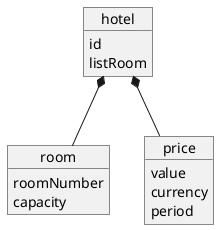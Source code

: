 @startuml

object hotel
hotel : id
hotel : listRoom

object room

room : roomNumber
room : capacity

hotel *-- room

object price

price : value
price : currency
price : period

hotel *-- price

@enduml